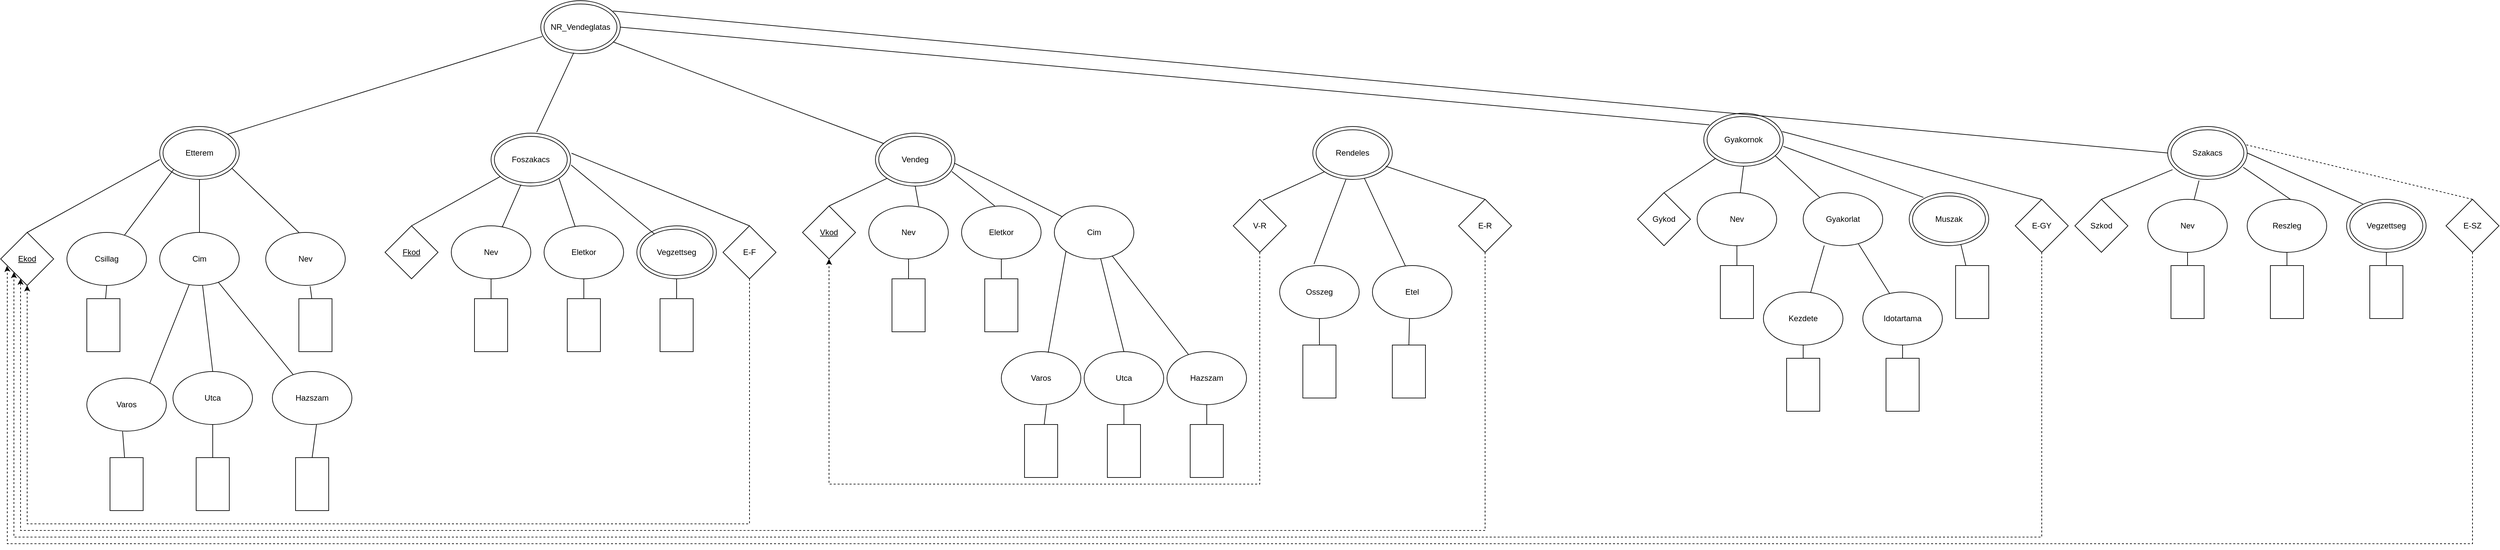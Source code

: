 <mxfile version="20.4.1" type="onedrive"><diagram id="vdZHbkWe7pP10HHPcf0l" name="Page-1"><mxGraphModel dx="2272" dy="793" grid="1" gridSize="10" guides="1" tooltips="1" connect="1" arrows="1" fold="1" page="1" pageScale="1" pageWidth="850" pageHeight="1100" math="0" shadow="0"><root><mxCell id="0"/><mxCell id="1" parent="0"/><mxCell id="K73uCruqqHcihT8ro1He-6" value="" style="group" parent="1" connectable="0" vertex="1"><mxGeometry x="365" y="250" width="120" height="80" as="geometry"/></mxCell><mxCell id="K73uCruqqHcihT8ro1He-7" value="" style="ellipse;whiteSpace=wrap;html=1;" parent="K73uCruqqHcihT8ro1He-6" vertex="1"><mxGeometry width="120" height="80" as="geometry"/></mxCell><mxCell id="K73uCruqqHcihT8ro1He-8" value="NR_Vendeglatas" style="ellipse;whiteSpace=wrap;html=1;" parent="K73uCruqqHcihT8ro1He-6" vertex="1"><mxGeometry x="5" y="5" width="110" height="70" as="geometry"/></mxCell><mxCell id="K73uCruqqHcihT8ro1He-9" value="" style="group" parent="1" connectable="0" vertex="1"><mxGeometry x="-210" y="440" width="120" height="80" as="geometry"/></mxCell><mxCell id="K73uCruqqHcihT8ro1He-10" value="" style="ellipse;whiteSpace=wrap;html=1;" parent="K73uCruqqHcihT8ro1He-9" vertex="1"><mxGeometry width="120" height="80" as="geometry"/></mxCell><mxCell id="K73uCruqqHcihT8ro1He-11" value="Etterem" style="ellipse;whiteSpace=wrap;html=1;" parent="K73uCruqqHcihT8ro1He-9" vertex="1"><mxGeometry x="5" y="5" width="110" height="70" as="geometry"/></mxCell><mxCell id="K73uCruqqHcihT8ro1He-21" value="" style="group" parent="1" connectable="0" vertex="1"><mxGeometry x="2820" y="440" width="120" height="80" as="geometry"/></mxCell><mxCell id="K73uCruqqHcihT8ro1He-22" value="" style="ellipse;whiteSpace=wrap;html=1;" parent="K73uCruqqHcihT8ro1He-21" vertex="1"><mxGeometry width="120" height="80" as="geometry"/></mxCell><mxCell id="K73uCruqqHcihT8ro1He-23" value="Szakacs" style="ellipse;whiteSpace=wrap;html=1;" parent="K73uCruqqHcihT8ro1He-21" vertex="1"><mxGeometry x="5" y="5" width="110" height="70" as="geometry"/></mxCell><mxCell id="K73uCruqqHcihT8ro1He-24" value="" style="group" parent="1" connectable="0" vertex="1"><mxGeometry x="2120" y="420" width="120" height="80" as="geometry"/></mxCell><mxCell id="K73uCruqqHcihT8ro1He-25" value="" style="ellipse;whiteSpace=wrap;html=1;" parent="K73uCruqqHcihT8ro1He-24" vertex="1"><mxGeometry width="120" height="80" as="geometry"/></mxCell><mxCell id="K73uCruqqHcihT8ro1He-26" value="Gyakornok" style="ellipse;whiteSpace=wrap;html=1;" parent="K73uCruqqHcihT8ro1He-24" vertex="1"><mxGeometry x="5" y="5" width="110" height="70" as="geometry"/></mxCell><mxCell id="K73uCruqqHcihT8ro1He-27" value="" style="group" parent="1" connectable="0" vertex="1"><mxGeometry x="870" y="450" width="120" height="80" as="geometry"/></mxCell><mxCell id="K73uCruqqHcihT8ro1He-28" value="" style="ellipse;whiteSpace=wrap;html=1;" parent="K73uCruqqHcihT8ro1He-27" vertex="1"><mxGeometry width="120" height="80" as="geometry"/></mxCell><mxCell id="K73uCruqqHcihT8ro1He-29" value="Vendeg" style="ellipse;whiteSpace=wrap;html=1;" parent="K73uCruqqHcihT8ro1He-27" vertex="1"><mxGeometry x="5" y="5" width="110" height="70" as="geometry"/></mxCell><mxCell id="K73uCruqqHcihT8ro1He-30" value="" style="group" parent="1" connectable="0" vertex="1"><mxGeometry x="290" y="450" width="120" height="80" as="geometry"/></mxCell><mxCell id="K73uCruqqHcihT8ro1He-31" value="" style="ellipse;whiteSpace=wrap;html=1;" parent="K73uCruqqHcihT8ro1He-30" vertex="1"><mxGeometry width="120" height="80" as="geometry"/></mxCell><mxCell id="K73uCruqqHcihT8ro1He-32" value="Foszakacs" style="ellipse;whiteSpace=wrap;html=1;" parent="K73uCruqqHcihT8ro1He-30" vertex="1"><mxGeometry x="5" y="5" width="110" height="70" as="geometry"/></mxCell><mxCell id="K73uCruqqHcihT8ro1He-33" value="Csillag" style="ellipse;whiteSpace=wrap;html=1;" parent="1" vertex="1"><mxGeometry x="-350" y="600" width="120" height="80" as="geometry"/></mxCell><mxCell id="K73uCruqqHcihT8ro1He-34" value="Cim" style="ellipse;whiteSpace=wrap;html=1;" parent="1" vertex="1"><mxGeometry x="-210" y="600" width="120" height="80" as="geometry"/></mxCell><mxCell id="K73uCruqqHcihT8ro1He-36" value="Nev" style="ellipse;whiteSpace=wrap;html=1;" parent="1" vertex="1"><mxGeometry x="-50" y="600" width="120" height="80" as="geometry"/></mxCell><mxCell id="K73uCruqqHcihT8ro1He-37" value="&lt;u&gt;Ekod&lt;/u&gt;" style="rhombus;whiteSpace=wrap;html=1;" parent="1" vertex="1"><mxGeometry x="-450" y="600" width="80" height="80" as="geometry"/></mxCell><mxCell id="K73uCruqqHcihT8ro1He-38" value="Varos" style="ellipse;whiteSpace=wrap;html=1;" parent="1" vertex="1"><mxGeometry x="-320" y="820" width="120" height="80" as="geometry"/></mxCell><mxCell id="K73uCruqqHcihT8ro1He-39" value="Utca" style="ellipse;whiteSpace=wrap;html=1;" parent="1" vertex="1"><mxGeometry x="-190" y="810" width="120" height="80" as="geometry"/></mxCell><mxCell id="K73uCruqqHcihT8ro1He-40" value="Hazszam" style="ellipse;whiteSpace=wrap;html=1;" parent="1" vertex="1"><mxGeometry x="-40" y="810" width="120" height="80" as="geometry"/></mxCell><mxCell id="K73uCruqqHcihT8ro1He-42" value="" style="endArrow=none;html=1;rounded=0;entryX=0.5;entryY=1;entryDx=0;entryDy=0;" parent="1" source="K73uCruqqHcihT8ro1He-34" target="K73uCruqqHcihT8ro1He-10" edge="1"><mxGeometry width="50" height="50" relative="1" as="geometry"><mxPoint x="-10" y="610" as="sourcePoint"/><mxPoint x="40" y="560" as="targetPoint"/></mxGeometry></mxCell><mxCell id="K73uCruqqHcihT8ro1He-43" value="" style="endArrow=none;html=1;rounded=0;entryX=0.91;entryY=0.792;entryDx=0;entryDy=0;entryPerimeter=0;exitX=0.417;exitY=0;exitDx=0;exitDy=0;exitPerimeter=0;" parent="1" source="K73uCruqqHcihT8ro1He-36" target="K73uCruqqHcihT8ro1He-10" edge="1"><mxGeometry width="50" height="50" relative="1" as="geometry"><mxPoint x="-10" y="610" as="sourcePoint"/><mxPoint x="40" y="560" as="targetPoint"/></mxGeometry></mxCell><mxCell id="K73uCruqqHcihT8ro1He-44" value="" style="endArrow=none;html=1;rounded=0;entryX=0;entryY=1;entryDx=0;entryDy=0;" parent="1" source="K73uCruqqHcihT8ro1He-33" target="K73uCruqqHcihT8ro1He-11" edge="1"><mxGeometry width="50" height="50" relative="1" as="geometry"><mxPoint x="-270" y="575" as="sourcePoint"/><mxPoint x="-220" y="525" as="targetPoint"/></mxGeometry></mxCell><mxCell id="K73uCruqqHcihT8ro1He-45" value="" style="endArrow=none;html=1;rounded=0;exitX=0.5;exitY=0;exitDx=0;exitDy=0;" parent="1" source="K73uCruqqHcihT8ro1He-37" edge="1"><mxGeometry width="50" height="50" relative="1" as="geometry"><mxPoint x="-370" y="550" as="sourcePoint"/><mxPoint x="-210" y="490" as="targetPoint"/></mxGeometry></mxCell><mxCell id="K73uCruqqHcihT8ro1He-46" value="" style="endArrow=none;html=1;rounded=0;exitX=0.79;exitY=0.102;exitDx=0;exitDy=0;exitPerimeter=0;" parent="1" source="K73uCruqqHcihT8ro1He-38" target="K73uCruqqHcihT8ro1He-34" edge="1"><mxGeometry width="50" height="50" relative="1" as="geometry"><mxPoint x="-10" y="630" as="sourcePoint"/><mxPoint x="40" y="580" as="targetPoint"/></mxGeometry></mxCell><mxCell id="K73uCruqqHcihT8ro1He-47" value="" style="endArrow=none;html=1;rounded=0;exitX=0.5;exitY=0;exitDx=0;exitDy=0;" parent="1" source="K73uCruqqHcihT8ro1He-39" target="K73uCruqqHcihT8ro1He-34" edge="1"><mxGeometry width="50" height="50" relative="1" as="geometry"><mxPoint x="-10" y="630" as="sourcePoint"/><mxPoint x="40" y="580" as="targetPoint"/></mxGeometry></mxCell><mxCell id="K73uCruqqHcihT8ro1He-48" value="" style="endArrow=none;html=1;rounded=0;" parent="1" source="K73uCruqqHcihT8ro1He-40" target="K73uCruqqHcihT8ro1He-34" edge="1"><mxGeometry width="50" height="50" relative="1" as="geometry"><mxPoint x="-10" y="630" as="sourcePoint"/><mxPoint x="40" y="580" as="targetPoint"/></mxGeometry></mxCell><mxCell id="K73uCruqqHcihT8ro1He-50" value="Nev" style="ellipse;whiteSpace=wrap;html=1;" parent="1" vertex="1"><mxGeometry x="230" y="590" width="120" height="80" as="geometry"/></mxCell><mxCell id="K73uCruqqHcihT8ro1He-51" value="Eletkor" style="ellipse;whiteSpace=wrap;html=1;" parent="1" vertex="1"><mxGeometry x="370" y="590" width="120" height="80" as="geometry"/></mxCell><mxCell id="K73uCruqqHcihT8ro1He-52" value="" style="group" parent="1" connectable="0" vertex="1"><mxGeometry x="510" y="590" width="120" height="80" as="geometry"/></mxCell><mxCell id="K73uCruqqHcihT8ro1He-53" value="" style="ellipse;whiteSpace=wrap;html=1;" parent="K73uCruqqHcihT8ro1He-52" vertex="1"><mxGeometry width="120" height="80" as="geometry"/></mxCell><mxCell id="K73uCruqqHcihT8ro1He-54" value="Vegzettseg" style="ellipse;whiteSpace=wrap;html=1;" parent="K73uCruqqHcihT8ro1He-52" vertex="1"><mxGeometry x="5" y="5" width="110" height="70" as="geometry"/></mxCell><mxCell id="K73uCruqqHcihT8ro1He-55" value="&lt;u&gt;Fkod&lt;/u&gt;" style="rhombus;whiteSpace=wrap;html=1;" parent="1" vertex="1"><mxGeometry x="130" y="590" width="80" height="80" as="geometry"/></mxCell><mxCell id="K73uCruqqHcihT8ro1He-56" value="" style="endArrow=none;html=1;rounded=0;exitX=0.5;exitY=0;exitDx=0;exitDy=0;" parent="1" source="K73uCruqqHcihT8ro1He-55" target="K73uCruqqHcihT8ro1He-31" edge="1"><mxGeometry width="50" height="50" relative="1" as="geometry"><mxPoint x="150" y="650" as="sourcePoint"/><mxPoint x="200" y="600" as="targetPoint"/></mxGeometry></mxCell><mxCell id="K73uCruqqHcihT8ro1He-57" value="" style="endArrow=none;html=1;rounded=0;entryX=0.376;entryY=0.973;entryDx=0;entryDy=0;entryPerimeter=0;" parent="1" source="K73uCruqqHcihT8ro1He-50" target="K73uCruqqHcihT8ro1He-31" edge="1"><mxGeometry width="50" height="50" relative="1" as="geometry"><mxPoint x="150" y="650" as="sourcePoint"/><mxPoint x="200" y="600" as="targetPoint"/></mxGeometry></mxCell><mxCell id="K73uCruqqHcihT8ro1He-58" value="" style="endArrow=none;html=1;rounded=0;entryX=1;entryY=1;entryDx=0;entryDy=0;" parent="1" source="K73uCruqqHcihT8ro1He-51" target="K73uCruqqHcihT8ro1He-31" edge="1"><mxGeometry width="50" height="50" relative="1" as="geometry"><mxPoint x="150" y="650" as="sourcePoint"/><mxPoint x="200" y="600" as="targetPoint"/></mxGeometry></mxCell><mxCell id="K73uCruqqHcihT8ro1He-59" value="" style="endArrow=none;html=1;rounded=0;entryX=1.006;entryY=0.602;entryDx=0;entryDy=0;entryPerimeter=0;" parent="1" source="K73uCruqqHcihT8ro1He-54" target="K73uCruqqHcihT8ro1He-31" edge="1"><mxGeometry width="50" height="50" relative="1" as="geometry"><mxPoint x="150" y="650" as="sourcePoint"/><mxPoint x="200" y="600" as="targetPoint"/></mxGeometry></mxCell><mxCell id="K73uCruqqHcihT8ro1He-60" value="" style="endArrow=none;html=1;rounded=0;entryX=0.02;entryY=0.676;entryDx=0;entryDy=0;entryPerimeter=0;exitX=1;exitY=0;exitDx=0;exitDy=0;" parent="1" source="K73uCruqqHcihT8ro1He-10" target="K73uCruqqHcihT8ro1He-7" edge="1"><mxGeometry width="50" height="50" relative="1" as="geometry"><mxPoint x="180" y="570" as="sourcePoint"/><mxPoint x="230" y="520" as="targetPoint"/></mxGeometry></mxCell><mxCell id="K73uCruqqHcihT8ro1He-61" value="" style="endArrow=none;html=1;rounded=0;entryX=0.415;entryY=0.982;entryDx=0;entryDy=0;entryPerimeter=0;exitX=0.574;exitY=-0.018;exitDx=0;exitDy=0;exitPerimeter=0;" parent="1" source="K73uCruqqHcihT8ro1He-31" target="K73uCruqqHcihT8ro1He-7" edge="1"><mxGeometry width="50" height="50" relative="1" as="geometry"><mxPoint x="180" y="570" as="sourcePoint"/><mxPoint x="230" y="520" as="targetPoint"/></mxGeometry></mxCell><mxCell id="K73uCruqqHcihT8ro1He-62" value="&lt;u&gt;Vkod&lt;/u&gt;" style="rhombus;whiteSpace=wrap;html=1;" parent="1" vertex="1"><mxGeometry x="760" y="560" width="80" height="80" as="geometry"/></mxCell><mxCell id="K73uCruqqHcihT8ro1He-63" value="Nev" style="ellipse;whiteSpace=wrap;html=1;" parent="1" vertex="1"><mxGeometry x="860" y="560" width="120" height="80" as="geometry"/></mxCell><mxCell id="K73uCruqqHcihT8ro1He-64" value="Eletkor" style="ellipse;whiteSpace=wrap;html=1;" parent="1" vertex="1"><mxGeometry x="1000" y="560" width="120" height="80" as="geometry"/></mxCell><mxCell id="K73uCruqqHcihT8ro1He-65" value="Cim" style="ellipse;whiteSpace=wrap;html=1;" parent="1" vertex="1"><mxGeometry x="1140" y="560" width="120" height="80" as="geometry"/></mxCell><mxCell id="K73uCruqqHcihT8ro1He-66" value="Varos" style="ellipse;whiteSpace=wrap;html=1;" parent="1" vertex="1"><mxGeometry x="1060" y="780" width="120" height="80" as="geometry"/></mxCell><mxCell id="K73uCruqqHcihT8ro1He-67" value="Utca" style="ellipse;whiteSpace=wrap;html=1;" parent="1" vertex="1"><mxGeometry x="1185" y="780" width="120" height="80" as="geometry"/></mxCell><mxCell id="K73uCruqqHcihT8ro1He-68" value="Hazszam" style="ellipse;whiteSpace=wrap;html=1;" parent="1" vertex="1"><mxGeometry x="1310" y="780" width="120" height="80" as="geometry"/></mxCell><mxCell id="K73uCruqqHcihT8ro1He-69" value="" style="endArrow=none;html=1;rounded=0;entryX=0;entryY=1;entryDx=0;entryDy=0;exitX=0.5;exitY=0;exitDx=0;exitDy=0;" parent="1" source="K73uCruqqHcihT8ro1He-62" target="K73uCruqqHcihT8ro1He-28" edge="1"><mxGeometry width="50" height="50" relative="1" as="geometry"><mxPoint x="770" y="560" as="sourcePoint"/><mxPoint x="820" y="510" as="targetPoint"/></mxGeometry></mxCell><mxCell id="K73uCruqqHcihT8ro1He-70" value="" style="endArrow=none;html=1;rounded=0;entryX=0.5;entryY=1;entryDx=0;entryDy=0;exitX=0.629;exitY=0.005;exitDx=0;exitDy=0;exitPerimeter=0;" parent="1" source="K73uCruqqHcihT8ro1He-63" target="K73uCruqqHcihT8ro1He-28" edge="1"><mxGeometry width="50" height="50" relative="1" as="geometry"><mxPoint x="920" y="570" as="sourcePoint"/><mxPoint x="970" y="520" as="targetPoint"/></mxGeometry></mxCell><mxCell id="K73uCruqqHcihT8ro1He-71" value="" style="endArrow=none;html=1;rounded=0;entryX=0.96;entryY=0.723;entryDx=0;entryDy=0;entryPerimeter=0;exitX=0.417;exitY=0;exitDx=0;exitDy=0;exitPerimeter=0;" parent="1" source="K73uCruqqHcihT8ro1He-64" target="K73uCruqqHcihT8ro1He-28" edge="1"><mxGeometry width="50" height="50" relative="1" as="geometry"><mxPoint x="920" y="570" as="sourcePoint"/><mxPoint x="970" y="520" as="targetPoint"/></mxGeometry></mxCell><mxCell id="K73uCruqqHcihT8ro1He-72" value="" style="endArrow=none;html=1;rounded=0;exitX=0.99;exitY=0.565;exitDx=0;exitDy=0;exitPerimeter=0;" parent="1" source="K73uCruqqHcihT8ro1He-28" target="K73uCruqqHcihT8ro1He-65" edge="1"><mxGeometry width="50" height="50" relative="1" as="geometry"><mxPoint x="920" y="570" as="sourcePoint"/><mxPoint x="1170" y="550" as="targetPoint"/></mxGeometry></mxCell><mxCell id="K73uCruqqHcihT8ro1He-73" value="" style="endArrow=none;html=1;rounded=0;entryX=0;entryY=1;entryDx=0;entryDy=0;exitX=0.589;exitY=0.019;exitDx=0;exitDy=0;exitPerimeter=0;" parent="1" source="K73uCruqqHcihT8ro1He-66" target="K73uCruqqHcihT8ro1He-65" edge="1"><mxGeometry width="50" height="50" relative="1" as="geometry"><mxPoint x="920" y="570" as="sourcePoint"/><mxPoint x="970" y="520" as="targetPoint"/></mxGeometry></mxCell><mxCell id="K73uCruqqHcihT8ro1He-74" value="" style="endArrow=none;html=1;rounded=0;exitX=0.5;exitY=0;exitDx=0;exitDy=0;" parent="1" source="K73uCruqqHcihT8ro1He-67" target="K73uCruqqHcihT8ro1He-65" edge="1"><mxGeometry width="50" height="50" relative="1" as="geometry"><mxPoint x="1260" y="520" as="sourcePoint"/><mxPoint x="1310" y="470" as="targetPoint"/></mxGeometry></mxCell><mxCell id="K73uCruqqHcihT8ro1He-75" value="" style="endArrow=none;html=1;rounded=0;" parent="1" source="K73uCruqqHcihT8ro1He-68" target="K73uCruqqHcihT8ro1He-65" edge="1"><mxGeometry width="50" height="50" relative="1" as="geometry"><mxPoint x="920" y="570" as="sourcePoint"/><mxPoint x="970" y="520" as="targetPoint"/></mxGeometry></mxCell><mxCell id="K73uCruqqHcihT8ro1He-76" value="" style="endArrow=none;html=1;rounded=0;entryX=0.102;entryY=0.195;entryDx=0;entryDy=0;entryPerimeter=0;exitX=0.909;exitY=0.778;exitDx=0;exitDy=0;exitPerimeter=0;" parent="1" source="K73uCruqqHcihT8ro1He-7" target="K73uCruqqHcihT8ro1He-28" edge="1"><mxGeometry width="50" height="50" relative="1" as="geometry"><mxPoint x="920" y="570" as="sourcePoint"/><mxPoint x="970" y="520" as="targetPoint"/></mxGeometry></mxCell><mxCell id="K73uCruqqHcihT8ro1He-78" value="Gykod" style="rhombus;whiteSpace=wrap;html=1;" parent="1" vertex="1"><mxGeometry x="2020" y="540" width="80" height="80" as="geometry"/></mxCell><mxCell id="K73uCruqqHcihT8ro1He-79" value="Nev" style="ellipse;whiteSpace=wrap;html=1;" parent="1" vertex="1"><mxGeometry x="2110" y="540" width="120" height="80" as="geometry"/></mxCell><mxCell id="K73uCruqqHcihT8ro1He-80" value="Gyakorlat" style="ellipse;whiteSpace=wrap;html=1;" parent="1" vertex="1"><mxGeometry x="2270" y="540" width="120" height="80" as="geometry"/></mxCell><mxCell id="K73uCruqqHcihT8ro1He-81" value="" style="group" parent="1" connectable="0" vertex="1"><mxGeometry x="2430" y="540" width="120" height="80" as="geometry"/></mxCell><mxCell id="K73uCruqqHcihT8ro1He-82" value="" style="ellipse;whiteSpace=wrap;html=1;" parent="K73uCruqqHcihT8ro1He-81" vertex="1"><mxGeometry width="120" height="80" as="geometry"/></mxCell><mxCell id="K73uCruqqHcihT8ro1He-83" value="Muszak" style="ellipse;whiteSpace=wrap;html=1;" parent="K73uCruqqHcihT8ro1He-81" vertex="1"><mxGeometry x="5" y="5" width="110" height="70" as="geometry"/></mxCell><mxCell id="K73uCruqqHcihT8ro1He-84" value="Idotartama" style="ellipse;whiteSpace=wrap;html=1;" parent="1" vertex="1"><mxGeometry x="2360" y="690" width="120" height="80" as="geometry"/></mxCell><mxCell id="K73uCruqqHcihT8ro1He-85" value="Kezdete" style="ellipse;whiteSpace=wrap;html=1;" parent="1" vertex="1"><mxGeometry x="2210" y="690" width="120" height="80" as="geometry"/></mxCell><mxCell id="K73uCruqqHcihT8ro1He-86" value="" style="endArrow=none;html=1;rounded=0;entryX=0;entryY=1;entryDx=0;entryDy=0;exitX=0.5;exitY=0;exitDx=0;exitDy=0;" parent="1" source="K73uCruqqHcihT8ro1He-78" target="K73uCruqqHcihT8ro1He-25" edge="1"><mxGeometry width="50" height="50" relative="1" as="geometry"><mxPoint x="1940" y="550" as="sourcePoint"/><mxPoint x="1990" y="500" as="targetPoint"/></mxGeometry></mxCell><mxCell id="K73uCruqqHcihT8ro1He-87" value="" style="endArrow=none;html=1;rounded=0;entryX=0.5;entryY=1;entryDx=0;entryDy=0;" parent="1" source="K73uCruqqHcihT8ro1He-79" target="K73uCruqqHcihT8ro1He-25" edge="1"><mxGeometry width="50" height="50" relative="1" as="geometry"><mxPoint x="1980" y="550" as="sourcePoint"/><mxPoint x="2030" y="500" as="targetPoint"/></mxGeometry></mxCell><mxCell id="K73uCruqqHcihT8ro1He-88" value="" style="endArrow=none;html=1;rounded=0;exitX=0.898;exitY=0.801;exitDx=0;exitDy=0;exitPerimeter=0;" parent="1" source="K73uCruqqHcihT8ro1He-25" target="K73uCruqqHcihT8ro1He-80" edge="1"><mxGeometry width="50" height="50" relative="1" as="geometry"><mxPoint x="1980" y="550" as="sourcePoint"/><mxPoint x="2030" y="500" as="targetPoint"/></mxGeometry></mxCell><mxCell id="K73uCruqqHcihT8ro1He-89" value="" style="endArrow=none;html=1;rounded=0;entryX=0.179;entryY=0.088;entryDx=0;entryDy=0;entryPerimeter=0;" parent="1" target="K73uCruqqHcihT8ro1He-82" edge="1"><mxGeometry width="50" height="50" relative="1" as="geometry"><mxPoint x="2240" y="470" as="sourcePoint"/><mxPoint x="2030" y="500" as="targetPoint"/></mxGeometry></mxCell><mxCell id="K73uCruqqHcihT8ro1He-90" value="" style="endArrow=none;html=1;rounded=0;exitX=0.265;exitY=0.996;exitDx=0;exitDy=0;exitPerimeter=0;" parent="1" source="K73uCruqqHcihT8ro1He-80" target="K73uCruqqHcihT8ro1He-85" edge="1"><mxGeometry width="50" height="50" relative="1" as="geometry"><mxPoint x="1980" y="550" as="sourcePoint"/><mxPoint x="2030" y="500" as="targetPoint"/></mxGeometry></mxCell><mxCell id="K73uCruqqHcihT8ro1He-91" value="" style="endArrow=none;html=1;rounded=0;entryX=0.339;entryY=0.033;entryDx=0;entryDy=0;entryPerimeter=0;" parent="1" source="K73uCruqqHcihT8ro1He-80" target="K73uCruqqHcihT8ro1He-84" edge="1"><mxGeometry width="50" height="50" relative="1" as="geometry"><mxPoint x="1980" y="550" as="sourcePoint"/><mxPoint x="2030" y="500" as="targetPoint"/></mxGeometry></mxCell><mxCell id="K73uCruqqHcihT8ro1He-92" value="Szkod" style="rhombus;whiteSpace=wrap;html=1;" parent="1" vertex="1"><mxGeometry x="2680" y="550" width="80" height="80" as="geometry"/></mxCell><mxCell id="K73uCruqqHcihT8ro1He-93" value="Reszleg" style="ellipse;whiteSpace=wrap;html=1;" parent="1" vertex="1"><mxGeometry x="2940" y="550" width="120" height="80" as="geometry"/></mxCell><mxCell id="K73uCruqqHcihT8ro1He-94" value="Nev" style="ellipse;whiteSpace=wrap;html=1;" parent="1" vertex="1"><mxGeometry x="2790" y="550" width="120" height="80" as="geometry"/></mxCell><mxCell id="K73uCruqqHcihT8ro1He-95" value="" style="group" parent="1" connectable="0" vertex="1"><mxGeometry x="3090" y="550" width="120" height="80" as="geometry"/></mxCell><mxCell id="K73uCruqqHcihT8ro1He-96" value="" style="ellipse;whiteSpace=wrap;html=1;" parent="K73uCruqqHcihT8ro1He-95" vertex="1"><mxGeometry width="120" height="80" as="geometry"/></mxCell><mxCell id="K73uCruqqHcihT8ro1He-97" value="Vegzettseg" style="ellipse;whiteSpace=wrap;html=1;" parent="K73uCruqqHcihT8ro1He-95" vertex="1"><mxGeometry x="5" y="5" width="110" height="70" as="geometry"/></mxCell><mxCell id="K73uCruqqHcihT8ro1He-98" value="" style="endArrow=none;html=1;rounded=0;exitX=0.5;exitY=0;exitDx=0;exitDy=0;entryX=0.061;entryY=0.815;entryDx=0;entryDy=0;entryPerimeter=0;" parent="1" source="K73uCruqqHcihT8ro1He-92" target="K73uCruqqHcihT8ro1He-22" edge="1"><mxGeometry width="50" height="50" relative="1" as="geometry"><mxPoint x="2750" y="540" as="sourcePoint"/><mxPoint x="2800" y="490" as="targetPoint"/></mxGeometry></mxCell><mxCell id="K73uCruqqHcihT8ro1He-99" value="" style="endArrow=none;html=1;rounded=0;entryX=0.395;entryY=1.019;entryDx=0;entryDy=0;entryPerimeter=0;" parent="1" source="K73uCruqqHcihT8ro1He-94" target="K73uCruqqHcihT8ro1He-22" edge="1"><mxGeometry width="50" height="50" relative="1" as="geometry"><mxPoint x="2710" y="560" as="sourcePoint"/><mxPoint x="2760" y="510" as="targetPoint"/></mxGeometry></mxCell><mxCell id="K73uCruqqHcihT8ro1He-100" value="" style="endArrow=none;html=1;rounded=0;entryX=0.95;entryY=0.769;entryDx=0;entryDy=0;entryPerimeter=0;exitX=0.549;exitY=0.005;exitDx=0;exitDy=0;exitPerimeter=0;" parent="1" source="K73uCruqqHcihT8ro1He-93" target="K73uCruqqHcihT8ro1He-22" edge="1"><mxGeometry width="50" height="50" relative="1" as="geometry"><mxPoint x="3010" y="520" as="sourcePoint"/><mxPoint x="3060" y="470" as="targetPoint"/></mxGeometry></mxCell><mxCell id="K73uCruqqHcihT8ro1He-101" value="" style="endArrow=none;html=1;rounded=0;entryX=1;entryY=0.5;entryDx=0;entryDy=0;exitX=0.206;exitY=0.088;exitDx=0;exitDy=0;exitPerimeter=0;" parent="1" source="K73uCruqqHcihT8ro1He-96" target="K73uCruqqHcihT8ro1He-22" edge="1"><mxGeometry width="50" height="50" relative="1" as="geometry"><mxPoint x="3050" y="560" as="sourcePoint"/><mxPoint x="3100" y="510" as="targetPoint"/></mxGeometry></mxCell><mxCell id="K73uCruqqHcihT8ro1He-102" value="" style="endArrow=none;html=1;rounded=0;entryX=0.071;entryY=0.218;entryDx=0;entryDy=0;entryPerimeter=0;exitX=1;exitY=0.5;exitDx=0;exitDy=0;" parent="1" source="K73uCruqqHcihT8ro1He-7" target="K73uCruqqHcihT8ro1He-25" edge="1"><mxGeometry width="50" height="50" relative="1" as="geometry"><mxPoint x="1000" y="420" as="sourcePoint"/><mxPoint x="1440" y="440" as="targetPoint"/></mxGeometry></mxCell><mxCell id="K73uCruqqHcihT8ro1He-103" value="" style="endArrow=none;html=1;rounded=0;entryX=0;entryY=0.5;entryDx=0;entryDy=0;exitX=0.909;exitY=0.195;exitDx=0;exitDy=0;exitPerimeter=0;" parent="1" source="K73uCruqqHcihT8ro1He-7" target="K73uCruqqHcihT8ro1He-22" edge="1"><mxGeometry width="50" height="50" relative="1" as="geometry"><mxPoint x="1040" y="300" as="sourcePoint"/><mxPoint x="2090" y="460" as="targetPoint"/></mxGeometry></mxCell><mxCell id="K73uCruqqHcihT8ro1He-109" value="" style="rounded=0;whiteSpace=wrap;html=1;direction=south;" parent="1" vertex="1"><mxGeometry x="-320" y="700" width="50" height="80" as="geometry"/></mxCell><mxCell id="K73uCruqqHcihT8ro1He-110" value="" style="rounded=0;whiteSpace=wrap;html=1;direction=south;" parent="1" vertex="1"><mxGeometry x="-285" y="940" width="50" height="80" as="geometry"/></mxCell><mxCell id="K73uCruqqHcihT8ro1He-111" value="" style="rounded=0;whiteSpace=wrap;html=1;direction=south;" parent="1" vertex="1"><mxGeometry x="-155" y="940" width="50" height="80" as="geometry"/></mxCell><mxCell id="K73uCruqqHcihT8ro1He-112" value="" style="rounded=0;whiteSpace=wrap;html=1;direction=south;" parent="1" vertex="1"><mxGeometry x="-5" y="940" width="50" height="80" as="geometry"/></mxCell><mxCell id="K73uCruqqHcihT8ro1He-113" value="" style="rounded=0;whiteSpace=wrap;html=1;direction=south;" parent="1" vertex="1"><mxGeometry y="700" width="50" height="80" as="geometry"/></mxCell><mxCell id="K73uCruqqHcihT8ro1He-114" value="" style="endArrow=none;html=1;rounded=0;entryX=0.5;entryY=1;entryDx=0;entryDy=0;" parent="1" source="K73uCruqqHcihT8ro1He-109" target="K73uCruqqHcihT8ro1He-33" edge="1"><mxGeometry width="50" height="50" relative="1" as="geometry"><mxPoint x="-110" y="830" as="sourcePoint"/><mxPoint x="-60" y="780" as="targetPoint"/></mxGeometry></mxCell><mxCell id="K73uCruqqHcihT8ro1He-115" value="" style="endArrow=none;html=1;rounded=0;entryX=0.558;entryY=1.014;entryDx=0;entryDy=0;entryPerimeter=0;" parent="1" source="K73uCruqqHcihT8ro1He-113" target="K73uCruqqHcihT8ro1He-36" edge="1"><mxGeometry width="50" height="50" relative="1" as="geometry"><mxPoint x="-110" y="830" as="sourcePoint"/><mxPoint x="-60" y="780" as="targetPoint"/></mxGeometry></mxCell><mxCell id="K73uCruqqHcihT8ro1He-119" value="" style="endArrow=none;html=1;rounded=0;entryX=0.45;entryY=1.005;entryDx=0;entryDy=0;entryPerimeter=0;" parent="1" source="K73uCruqqHcihT8ro1He-110" target="K73uCruqqHcihT8ro1He-38" edge="1"><mxGeometry width="50" height="50" relative="1" as="geometry"><mxPoint x="-110" y="830" as="sourcePoint"/><mxPoint x="-60" y="780" as="targetPoint"/></mxGeometry></mxCell><mxCell id="K73uCruqqHcihT8ro1He-120" value="" style="endArrow=none;html=1;rounded=0;entryX=0.5;entryY=1;entryDx=0;entryDy=0;exitX=0;exitY=0.5;exitDx=0;exitDy=0;" parent="1" source="K73uCruqqHcihT8ro1He-111" target="K73uCruqqHcihT8ro1He-39" edge="1"><mxGeometry width="50" height="50" relative="1" as="geometry"><mxPoint x="-110" y="830" as="sourcePoint"/><mxPoint x="-60" y="780" as="targetPoint"/></mxGeometry></mxCell><mxCell id="K73uCruqqHcihT8ro1He-121" value="" style="endArrow=none;html=1;rounded=0;entryX=0.555;entryY=1;entryDx=0;entryDy=0;entryPerimeter=0;exitX=0;exitY=0.5;exitDx=0;exitDy=0;" parent="1" source="K73uCruqqHcihT8ro1He-112" target="K73uCruqqHcihT8ro1He-40" edge="1"><mxGeometry width="50" height="50" relative="1" as="geometry"><mxPoint x="-110" y="830" as="sourcePoint"/><mxPoint x="-60" y="780" as="targetPoint"/></mxGeometry></mxCell><mxCell id="K73uCruqqHcihT8ro1He-122" value="" style="rounded=0;whiteSpace=wrap;html=1;direction=south;" parent="1" vertex="1"><mxGeometry x="265" y="700" width="50" height="80" as="geometry"/></mxCell><mxCell id="K73uCruqqHcihT8ro1He-123" value="" style="rounded=0;whiteSpace=wrap;html=1;direction=south;" parent="1" vertex="1"><mxGeometry x="405" y="700" width="50" height="80" as="geometry"/></mxCell><mxCell id="K73uCruqqHcihT8ro1He-124" value="" style="rounded=0;whiteSpace=wrap;html=1;direction=south;" parent="1" vertex="1"><mxGeometry x="545" y="700" width="50" height="80" as="geometry"/></mxCell><mxCell id="K73uCruqqHcihT8ro1He-125" value="" style="endArrow=none;html=1;rounded=0;entryX=0.5;entryY=1;entryDx=0;entryDy=0;exitX=0;exitY=0.5;exitDx=0;exitDy=0;" parent="1" source="K73uCruqqHcihT8ro1He-122" target="K73uCruqqHcihT8ro1He-50" edge="1"><mxGeometry width="50" height="50" relative="1" as="geometry"><mxPoint x="350" y="630" as="sourcePoint"/><mxPoint x="400" y="580" as="targetPoint"/></mxGeometry></mxCell><mxCell id="K73uCruqqHcihT8ro1He-126" value="" style="endArrow=none;html=1;rounded=0;entryX=0.5;entryY=1;entryDx=0;entryDy=0;exitX=0;exitY=0.5;exitDx=0;exitDy=0;" parent="1" source="K73uCruqqHcihT8ro1He-123" target="K73uCruqqHcihT8ro1He-51" edge="1"><mxGeometry width="50" height="50" relative="1" as="geometry"><mxPoint x="350" y="630" as="sourcePoint"/><mxPoint x="400" y="580" as="targetPoint"/></mxGeometry></mxCell><mxCell id="K73uCruqqHcihT8ro1He-127" value="" style="endArrow=none;html=1;rounded=0;entryX=0.5;entryY=1;entryDx=0;entryDy=0;exitX=0;exitY=0.5;exitDx=0;exitDy=0;" parent="1" source="K73uCruqqHcihT8ro1He-124" target="K73uCruqqHcihT8ro1He-53" edge="1"><mxGeometry width="50" height="50" relative="1" as="geometry"><mxPoint x="350" y="630" as="sourcePoint"/><mxPoint x="400" y="580" as="targetPoint"/></mxGeometry></mxCell><mxCell id="K73uCruqqHcihT8ro1He-128" value="" style="rounded=0;whiteSpace=wrap;html=1;direction=south;" parent="1" vertex="1"><mxGeometry x="895" y="670" width="50" height="80" as="geometry"/></mxCell><mxCell id="K73uCruqqHcihT8ro1He-129" value="" style="rounded=0;whiteSpace=wrap;html=1;direction=south;" parent="1" vertex="1"><mxGeometry x="1035" y="670" width="50" height="80" as="geometry"/></mxCell><mxCell id="K73uCruqqHcihT8ro1He-130" value="" style="endArrow=none;html=1;rounded=0;entryX=0.5;entryY=1;entryDx=0;entryDy=0;exitX=0;exitY=0.5;exitDx=0;exitDy=0;" parent="1" source="K73uCruqqHcihT8ro1He-128" target="K73uCruqqHcihT8ro1He-63" edge="1"><mxGeometry width="50" height="50" relative="1" as="geometry"><mxPoint x="1180" y="610" as="sourcePoint"/><mxPoint x="1230" y="560" as="targetPoint"/></mxGeometry></mxCell><mxCell id="K73uCruqqHcihT8ro1He-131" value="" style="endArrow=none;html=1;rounded=0;entryX=0.5;entryY=1;entryDx=0;entryDy=0;exitX=0;exitY=0.5;exitDx=0;exitDy=0;" parent="1" source="K73uCruqqHcihT8ro1He-129" target="K73uCruqqHcihT8ro1He-64" edge="1"><mxGeometry width="50" height="50" relative="1" as="geometry"><mxPoint x="1180" y="610" as="sourcePoint"/><mxPoint x="1230" y="560" as="targetPoint"/></mxGeometry></mxCell><mxCell id="K73uCruqqHcihT8ro1He-132" value="" style="rounded=0;whiteSpace=wrap;html=1;direction=south;" parent="1" vertex="1"><mxGeometry x="1095" y="890" width="50" height="80" as="geometry"/></mxCell><mxCell id="K73uCruqqHcihT8ro1He-133" value="" style="rounded=0;whiteSpace=wrap;html=1;direction=south;" parent="1" vertex="1"><mxGeometry x="1220" y="890" width="50" height="80" as="geometry"/></mxCell><mxCell id="K73uCruqqHcihT8ro1He-134" value="" style="rounded=0;whiteSpace=wrap;html=1;direction=south;" parent="1" vertex="1"><mxGeometry x="1345" y="890" width="50" height="80" as="geometry"/></mxCell><mxCell id="K73uCruqqHcihT8ro1He-135" value="" style="endArrow=none;html=1;rounded=0;entryX=0.568;entryY=1.005;entryDx=0;entryDy=0;entryPerimeter=0;" parent="1" source="K73uCruqqHcihT8ro1He-132" target="K73uCruqqHcihT8ro1He-66" edge="1"><mxGeometry width="50" height="50" relative="1" as="geometry"><mxPoint x="1180" y="830" as="sourcePoint"/><mxPoint x="1230" y="780" as="targetPoint"/></mxGeometry></mxCell><mxCell id="K73uCruqqHcihT8ro1He-136" value="" style="endArrow=none;html=1;rounded=0;entryX=0.5;entryY=1;entryDx=0;entryDy=0;exitX=0;exitY=0.5;exitDx=0;exitDy=0;" parent="1" source="K73uCruqqHcihT8ro1He-133" target="K73uCruqqHcihT8ro1He-67" edge="1"><mxGeometry width="50" height="50" relative="1" as="geometry"><mxPoint x="1180" y="830" as="sourcePoint"/><mxPoint x="1230" y="780" as="targetPoint"/></mxGeometry></mxCell><mxCell id="K73uCruqqHcihT8ro1He-137" value="" style="endArrow=none;html=1;rounded=0;entryX=0.5;entryY=1;entryDx=0;entryDy=0;" parent="1" source="K73uCruqqHcihT8ro1He-134" target="K73uCruqqHcihT8ro1He-68" edge="1"><mxGeometry width="50" height="50" relative="1" as="geometry"><mxPoint x="1180" y="830" as="sourcePoint"/><mxPoint x="1230" y="780" as="targetPoint"/></mxGeometry></mxCell><mxCell id="K73uCruqqHcihT8ro1He-138" value="" style="rounded=0;whiteSpace=wrap;html=1;direction=south;" parent="1" vertex="1"><mxGeometry x="2145" y="650" width="50" height="80" as="geometry"/></mxCell><mxCell id="K73uCruqqHcihT8ro1He-139" value="" style="endArrow=none;html=1;rounded=0;entryX=0.5;entryY=1;entryDx=0;entryDy=0;" parent="1" source="K73uCruqqHcihT8ro1He-138" target="K73uCruqqHcihT8ro1He-79" edge="1"><mxGeometry width="50" height="50" relative="1" as="geometry"><mxPoint x="2290" y="700" as="sourcePoint"/><mxPoint x="2340" y="650" as="targetPoint"/></mxGeometry></mxCell><mxCell id="K73uCruqqHcihT8ro1He-140" value="" style="rounded=0;whiteSpace=wrap;html=1;direction=south;" parent="1" vertex="1"><mxGeometry x="2395" y="790" width="50" height="80" as="geometry"/></mxCell><mxCell id="K73uCruqqHcihT8ro1He-141" value="" style="rounded=0;whiteSpace=wrap;html=1;direction=south;" parent="1" vertex="1"><mxGeometry x="2245" y="790" width="50" height="80" as="geometry"/></mxCell><mxCell id="K73uCruqqHcihT8ro1He-142" value="" style="endArrow=none;html=1;rounded=0;entryX=0.5;entryY=1;entryDx=0;entryDy=0;exitX=0;exitY=0.5;exitDx=0;exitDy=0;" parent="1" source="K73uCruqqHcihT8ro1He-141" target="K73uCruqqHcihT8ro1He-85" edge="1"><mxGeometry width="50" height="50" relative="1" as="geometry"><mxPoint x="2290" y="700" as="sourcePoint"/><mxPoint x="2340" y="650" as="targetPoint"/></mxGeometry></mxCell><mxCell id="K73uCruqqHcihT8ro1He-143" value="" style="endArrow=none;html=1;rounded=0;entryX=0.5;entryY=1;entryDx=0;entryDy=0;" parent="1" source="K73uCruqqHcihT8ro1He-140" target="K73uCruqqHcihT8ro1He-84" edge="1"><mxGeometry width="50" height="50" relative="1" as="geometry"><mxPoint x="2290" y="700" as="sourcePoint"/><mxPoint x="2340" y="650" as="targetPoint"/></mxGeometry></mxCell><mxCell id="K73uCruqqHcihT8ro1He-144" value="" style="rounded=0;whiteSpace=wrap;html=1;direction=south;" parent="1" vertex="1"><mxGeometry x="2500" y="650" width="50" height="80" as="geometry"/></mxCell><mxCell id="K73uCruqqHcihT8ro1He-145" value="" style="endArrow=none;html=1;rounded=0;entryX=0.648;entryY=0.968;entryDx=0;entryDy=0;entryPerimeter=0;" parent="1" source="K73uCruqqHcihT8ro1He-144" target="K73uCruqqHcihT8ro1He-82" edge="1"><mxGeometry width="50" height="50" relative="1" as="geometry"><mxPoint x="2290" y="700" as="sourcePoint"/><mxPoint x="2340" y="650" as="targetPoint"/></mxGeometry></mxCell><mxCell id="K73uCruqqHcihT8ro1He-146" value="" style="rounded=0;whiteSpace=wrap;html=1;direction=south;" parent="1" vertex="1"><mxGeometry x="2975" y="650" width="50" height="80" as="geometry"/></mxCell><mxCell id="K73uCruqqHcihT8ro1He-147" value="" style="rounded=0;whiteSpace=wrap;html=1;direction=south;" parent="1" vertex="1"><mxGeometry x="3125" y="650" width="50" height="80" as="geometry"/></mxCell><mxCell id="K73uCruqqHcihT8ro1He-148" value="" style="rounded=0;whiteSpace=wrap;html=1;direction=south;" parent="1" vertex="1"><mxGeometry x="2825" y="650" width="50" height="80" as="geometry"/></mxCell><mxCell id="K73uCruqqHcihT8ro1He-149" value="" style="endArrow=none;html=1;rounded=0;entryX=0.5;entryY=1;entryDx=0;entryDy=0;" parent="1" source="K73uCruqqHcihT8ro1He-148" target="K73uCruqqHcihT8ro1He-94" edge="1"><mxGeometry width="50" height="50" relative="1" as="geometry"><mxPoint x="2960" y="710" as="sourcePoint"/><mxPoint x="3010" y="660" as="targetPoint"/></mxGeometry></mxCell><mxCell id="K73uCruqqHcihT8ro1He-151" value="" style="endArrow=none;html=1;rounded=0;entryX=0.5;entryY=1;entryDx=0;entryDy=0;" parent="1" source="K73uCruqqHcihT8ro1He-146" target="K73uCruqqHcihT8ro1He-93" edge="1"><mxGeometry width="50" height="50" relative="1" as="geometry"><mxPoint x="2960" y="710" as="sourcePoint"/><mxPoint x="3010" y="660" as="targetPoint"/></mxGeometry></mxCell><mxCell id="K73uCruqqHcihT8ro1He-152" value="" style="endArrow=none;html=1;rounded=0;entryX=0.5;entryY=1;entryDx=0;entryDy=0;" parent="1" source="K73uCruqqHcihT8ro1He-147" target="K73uCruqqHcihT8ro1He-96" edge="1"><mxGeometry width="50" height="50" relative="1" as="geometry"><mxPoint x="2960" y="710" as="sourcePoint"/><mxPoint x="3010" y="660" as="targetPoint"/></mxGeometry></mxCell><mxCell id="K73uCruqqHcihT8ro1He-153" value="E-F" style="rhombus;whiteSpace=wrap;html=1;" parent="1" vertex="1"><mxGeometry x="640" y="590" width="80" height="80" as="geometry"/></mxCell><mxCell id="K73uCruqqHcihT8ro1He-154" value="" style="endArrow=none;html=1;rounded=0;entryX=1.012;entryY=0.38;entryDx=0;entryDy=0;entryPerimeter=0;exitX=0.5;exitY=0;exitDx=0;exitDy=0;" parent="1" source="K73uCruqqHcihT8ro1He-153" target="K73uCruqqHcihT8ro1He-31" edge="1"><mxGeometry width="50" height="50" relative="1" as="geometry"><mxPoint x="520" y="520" as="sourcePoint"/><mxPoint x="570" y="470" as="targetPoint"/></mxGeometry></mxCell><mxCell id="K73uCruqqHcihT8ro1He-156" value="" style="endArrow=classic;html=1;rounded=0;edgeStyle=orthogonalEdgeStyle;dashed=1;exitX=0.5;exitY=1;exitDx=0;exitDy=0;entryX=0.5;entryY=1;entryDx=0;entryDy=0;" parent="1" source="K73uCruqqHcihT8ro1He-153" target="K73uCruqqHcihT8ro1He-37" edge="1"><mxGeometry width="50" height="50" relative="1" as="geometry"><mxPoint x="150" y="950" as="sourcePoint"/><mxPoint x="280" y="940" as="targetPoint"/><Array as="points"><mxPoint x="680" y="1040"/><mxPoint x="-410" y="1040"/></Array></mxGeometry></mxCell><mxCell id="K73uCruqqHcihT8ro1He-157" value="E-SZ" style="rhombus;whiteSpace=wrap;html=1;" parent="1" vertex="1"><mxGeometry x="3240" y="550" width="80" height="80" as="geometry"/></mxCell><mxCell id="K73uCruqqHcihT8ro1He-158" value="" style="endArrow=none;html=1;rounded=0;dashed=1;entryX=0.986;entryY=0.345;entryDx=0;entryDy=0;entryPerimeter=0;exitX=0.5;exitY=0;exitDx=0;exitDy=0;" parent="1" source="K73uCruqqHcihT8ro1He-157" target="K73uCruqqHcihT8ro1He-22" edge="1"><mxGeometry width="50" height="50" relative="1" as="geometry"><mxPoint x="2960" y="700" as="sourcePoint"/><mxPoint x="3010" y="650" as="targetPoint"/></mxGeometry></mxCell><mxCell id="K73uCruqqHcihT8ro1He-159" value="" style="endArrow=classic;html=1;rounded=0;edgeStyle=orthogonalEdgeStyle;dashed=1;exitX=0.5;exitY=1;exitDx=0;exitDy=0;entryX=0.119;entryY=0.631;entryDx=0;entryDy=0;entryPerimeter=0;" parent="1" source="K73uCruqqHcihT8ro1He-157" target="K73uCruqqHcihT8ro1He-37" edge="1"><mxGeometry width="50" height="50" relative="1" as="geometry"><mxPoint x="3350.0" y="900" as="sourcePoint"/><mxPoint x="2260" y="910" as="targetPoint"/><Array as="points"><mxPoint x="3280" y="1070"/><mxPoint x="-440" y="1070"/><mxPoint x="-440" y="657"/></Array></mxGeometry></mxCell><mxCell id="K73uCruqqHcihT8ro1He-161" value="E-GY" style="rhombus;whiteSpace=wrap;html=1;" parent="1" vertex="1"><mxGeometry x="2590" y="550" width="80" height="80" as="geometry"/></mxCell><mxCell id="K73uCruqqHcihT8ro1He-163" value="" style="endArrow=none;html=1;rounded=0;entryX=0.986;entryY=0.345;entryDx=0;entryDy=0;entryPerimeter=0;exitX=0.5;exitY=0;exitDx=0;exitDy=0;" parent="1" source="K73uCruqqHcihT8ro1He-161" target="K73uCruqqHcihT8ro1He-25" edge="1"><mxGeometry width="50" height="50" relative="1" as="geometry"><mxPoint x="2250" y="790" as="sourcePoint"/><mxPoint x="2300" y="740" as="targetPoint"/></mxGeometry></mxCell><mxCell id="K73uCruqqHcihT8ro1He-164" value="" style="endArrow=classic;html=1;rounded=0;edgeStyle=orthogonalEdgeStyle;dashed=1;exitX=0.5;exitY=1;exitDx=0;exitDy=0;entryX=0;entryY=1;entryDx=0;entryDy=0;" parent="1" source="K73uCruqqHcihT8ro1He-161" target="K73uCruqqHcihT8ro1He-37" edge="1"><mxGeometry width="50" height="50" relative="1" as="geometry"><mxPoint x="2200.0" y="810" as="sourcePoint"/><mxPoint x="1110" y="820" as="targetPoint"/><Array as="points"><mxPoint x="2630" y="1060"/><mxPoint x="-430" y="1060"/></Array></mxGeometry></mxCell><mxCell id="Xo7nwSOKbx7PKwx8KULy-4" value="" style="group" parent="1" vertex="1" connectable="0"><mxGeometry x="1530" y="440" width="120" height="80" as="geometry"/></mxCell><mxCell id="Xo7nwSOKbx7PKwx8KULy-5" value="" style="ellipse;whiteSpace=wrap;html=1;" parent="Xo7nwSOKbx7PKwx8KULy-4" vertex="1"><mxGeometry width="120" height="80" as="geometry"/></mxCell><mxCell id="Xo7nwSOKbx7PKwx8KULy-6" value="Rendeles" style="ellipse;whiteSpace=wrap;html=1;" parent="Xo7nwSOKbx7PKwx8KULy-4" vertex="1"><mxGeometry x="5" y="5" width="110" height="70" as="geometry"/></mxCell><mxCell id="Xo7nwSOKbx7PKwx8KULy-7" value="V-R" style="rhombus;whiteSpace=wrap;html=1;" parent="1" vertex="1"><mxGeometry x="1410" y="550" width="80" height="80" as="geometry"/></mxCell><mxCell id="Xo7nwSOKbx7PKwx8KULy-8" value="E-R" style="rhombus;whiteSpace=wrap;html=1;" parent="1" vertex="1"><mxGeometry x="1750" y="550" width="80" height="80" as="geometry"/></mxCell><mxCell id="Xo7nwSOKbx7PKwx8KULy-9" value="Osszeg" style="ellipse;whiteSpace=wrap;html=1;" parent="1" vertex="1"><mxGeometry x="1480" y="650" width="120" height="80" as="geometry"/></mxCell><mxCell id="Xo7nwSOKbx7PKwx8KULy-10" value="Etel" style="ellipse;whiteSpace=wrap;html=1;" parent="1" vertex="1"><mxGeometry x="1620" y="650" width="120" height="80" as="geometry"/></mxCell><mxCell id="Xo7nwSOKbx7PKwx8KULy-11" value="" style="endArrow=none;html=1;rounded=0;entryX=0;entryY=1;entryDx=0;entryDy=0;exitX=0.559;exitY=0.014;exitDx=0;exitDy=0;exitPerimeter=0;" parent="1" source="Xo7nwSOKbx7PKwx8KULy-7" target="Xo7nwSOKbx7PKwx8KULy-5" edge="1"><mxGeometry width="50" height="50" relative="1" as="geometry"><mxPoint x="1400" y="690" as="sourcePoint"/><mxPoint x="1450" y="640" as="targetPoint"/></mxGeometry></mxCell><mxCell id="Xo7nwSOKbx7PKwx8KULy-12" value="" style="endArrow=none;html=1;rounded=0;entryX=0.917;entryY=0.75;entryDx=0;entryDy=0;entryPerimeter=0;exitX=0.5;exitY=0;exitDx=0;exitDy=0;" parent="1" source="Xo7nwSOKbx7PKwx8KULy-8" target="Xo7nwSOKbx7PKwx8KULy-5" edge="1"><mxGeometry width="50" height="50" relative="1" as="geometry"><mxPoint x="1290" y="780" as="sourcePoint"/><mxPoint x="1340" y="730" as="targetPoint"/></mxGeometry></mxCell><mxCell id="Xo7nwSOKbx7PKwx8KULy-13" value="" style="endArrow=none;html=1;rounded=0;entryX=0.417;entryY=1;entryDx=0;entryDy=0;entryPerimeter=0;exitX=0.432;exitY=-0.03;exitDx=0;exitDy=0;exitPerimeter=0;" parent="1" source="Xo7nwSOKbx7PKwx8KULy-9" target="Xo7nwSOKbx7PKwx8KULy-5" edge="1"><mxGeometry width="50" height="50" relative="1" as="geometry"><mxPoint x="1290" y="780" as="sourcePoint"/><mxPoint x="1340" y="730" as="targetPoint"/></mxGeometry></mxCell><mxCell id="Xo7nwSOKbx7PKwx8KULy-14" value="" style="endArrow=none;html=1;rounded=0;exitX=0.414;exitY=0.005;exitDx=0;exitDy=0;exitPerimeter=0;" parent="1" source="Xo7nwSOKbx7PKwx8KULy-10" target="Xo7nwSOKbx7PKwx8KULy-5" edge="1"><mxGeometry width="50" height="50" relative="1" as="geometry"><mxPoint x="1290" y="780" as="sourcePoint"/><mxPoint x="1340" y="730" as="targetPoint"/></mxGeometry></mxCell><mxCell id="Xo7nwSOKbx7PKwx8KULy-15" value="" style="endArrow=classic;html=1;rounded=0;edgeStyle=orthogonalEdgeStyle;dashed=1;exitX=0.5;exitY=1;exitDx=0;exitDy=0;" parent="1" source="Xo7nwSOKbx7PKwx8KULy-7" target="K73uCruqqHcihT8ro1He-62" edge="1"><mxGeometry width="50" height="50" relative="1" as="geometry"><mxPoint x="1890.0" y="710" as="sourcePoint"/><mxPoint x="800" y="720" as="targetPoint"/><Array as="points"><mxPoint x="1450" y="980"/><mxPoint x="800" y="980"/></Array></mxGeometry></mxCell><mxCell id="Xo7nwSOKbx7PKwx8KULy-16" value="" style="endArrow=classic;html=1;rounded=0;edgeStyle=orthogonalEdgeStyle;dashed=1;exitX=0.5;exitY=1;exitDx=0;exitDy=0;" parent="1" source="Xo7nwSOKbx7PKwx8KULy-8" edge="1"><mxGeometry width="50" height="50" relative="1" as="geometry"><mxPoint x="1580.0" y="710" as="sourcePoint"/><mxPoint x="-420" y="670" as="targetPoint"/><Array as="points"><mxPoint x="1790" y="1050"/><mxPoint x="-420" y="1050"/></Array></mxGeometry></mxCell><mxCell id="Xo7nwSOKbx7PKwx8KULy-17" value="" style="rounded=0;whiteSpace=wrap;html=1;direction=south;" parent="1" vertex="1"><mxGeometry x="1650" y="770" width="50" height="80" as="geometry"/></mxCell><mxCell id="Xo7nwSOKbx7PKwx8KULy-18" value="" style="rounded=0;whiteSpace=wrap;html=1;direction=south;" parent="1" vertex="1"><mxGeometry x="1515" y="770" width="50" height="80" as="geometry"/></mxCell><mxCell id="Xo7nwSOKbx7PKwx8KULy-19" value="" style="endArrow=none;html=1;rounded=0;exitX=0;exitY=0.5;exitDx=0;exitDy=0;entryX=0.5;entryY=1;entryDx=0;entryDy=0;" parent="1" source="Xo7nwSOKbx7PKwx8KULy-18" target="Xo7nwSOKbx7PKwx8KULy-9" edge="1"><mxGeometry width="50" height="50" relative="1" as="geometry"><mxPoint x="1620" y="830" as="sourcePoint"/><mxPoint x="1550" y="740" as="targetPoint"/></mxGeometry></mxCell><mxCell id="Xo7nwSOKbx7PKwx8KULy-21" value="" style="endArrow=none;html=1;rounded=0;entryX=0;entryY=0.5;entryDx=0;entryDy=0;exitX=0.466;exitY=0.999;exitDx=0;exitDy=0;exitPerimeter=0;" parent="1" source="Xo7nwSOKbx7PKwx8KULy-10" target="Xo7nwSOKbx7PKwx8KULy-17" edge="1"><mxGeometry width="50" height="50" relative="1" as="geometry"><mxPoint x="1600" y="770" as="sourcePoint"/><mxPoint x="1650" y="720" as="targetPoint"/></mxGeometry></mxCell></root></mxGraphModel></diagram></mxfile>